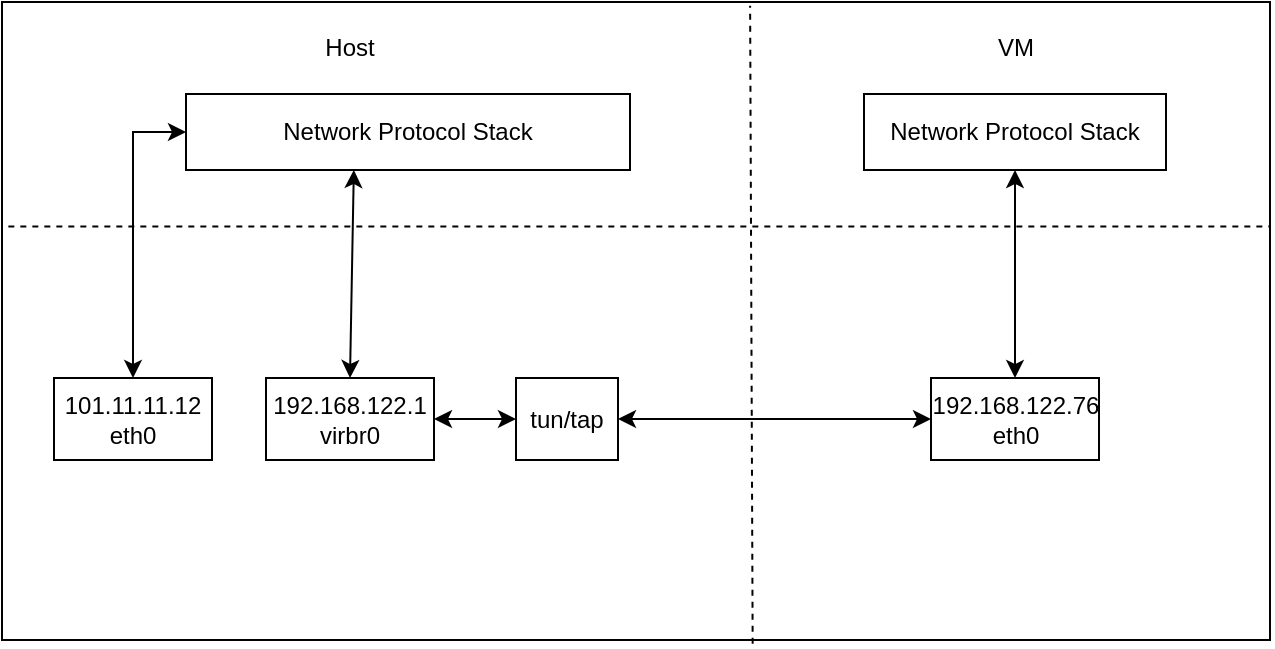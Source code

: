<mxfile version="12.4.6" type="github">
  <diagram id="xQe4lP1Oz_m8u9OLwh5K" name="Page-1">
    <mxGraphModel dx="854" dy="468" grid="0" gridSize="10" guides="1" tooltips="1" connect="1" arrows="1" fold="1" page="1" pageScale="1" pageWidth="827" pageHeight="1169" math="0" shadow="0">
      <root>
        <mxCell id="0"/>
        <mxCell id="1" parent="0"/>
        <mxCell id="ghFIe1kyU3mO4mDkcvSY-1" value="" style="rounded=0;whiteSpace=wrap;html=1;" vertex="1" parent="1">
          <mxGeometry x="136" y="45" width="634" height="319" as="geometry"/>
        </mxCell>
        <mxCell id="ghFIe1kyU3mO4mDkcvSY-21" style="edgeStyle=orthogonalEdgeStyle;rounded=0;orthogonalLoop=1;jettySize=auto;html=1;entryX=0.5;entryY=0;entryDx=0;entryDy=0;exitX=0;exitY=0.5;exitDx=0;exitDy=0;startArrow=classic;startFill=1;" edge="1" parent="1" source="ghFIe1kyU3mO4mDkcvSY-2" target="ghFIe1kyU3mO4mDkcvSY-17">
          <mxGeometry relative="1" as="geometry"/>
        </mxCell>
        <mxCell id="ghFIe1kyU3mO4mDkcvSY-2" value="Network Protocol Stack" style="rounded=0;whiteSpace=wrap;html=1;" vertex="1" parent="1">
          <mxGeometry x="228" y="91" width="222" height="38" as="geometry"/>
        </mxCell>
        <mxCell id="ghFIe1kyU3mO4mDkcvSY-3" value="" style="endArrow=none;dashed=1;html=1;entryX=1;entryY=0.352;entryDx=0;entryDy=0;exitX=0.005;exitY=0.352;exitDx=0;exitDy=0;exitPerimeter=0;entryPerimeter=0;" edge="1" parent="1" source="ghFIe1kyU3mO4mDkcvSY-1" target="ghFIe1kyU3mO4mDkcvSY-1">
          <mxGeometry width="50" height="50" relative="1" as="geometry">
            <mxPoint x="170" y="419" as="sourcePoint"/>
            <mxPoint x="220" y="369" as="targetPoint"/>
          </mxGeometry>
        </mxCell>
        <mxCell id="ghFIe1kyU3mO4mDkcvSY-5" value="192.168.122.1&lt;br&gt;virbr0" style="rounded=0;whiteSpace=wrap;html=1;" vertex="1" parent="1">
          <mxGeometry x="268" y="233" width="84" height="41" as="geometry"/>
        </mxCell>
        <mxCell id="ghFIe1kyU3mO4mDkcvSY-6" value="tun/tap" style="rounded=0;whiteSpace=wrap;html=1;" vertex="1" parent="1">
          <mxGeometry x="393" y="233" width="51" height="41" as="geometry"/>
        </mxCell>
        <mxCell id="ghFIe1kyU3mO4mDkcvSY-9" value="Network Protocol Stack" style="rounded=0;whiteSpace=wrap;html=1;" vertex="1" parent="1">
          <mxGeometry x="567" y="91" width="151" height="38" as="geometry"/>
        </mxCell>
        <mxCell id="ghFIe1kyU3mO4mDkcvSY-10" value="Host" style="text;html=1;strokeColor=none;fillColor=none;align=center;verticalAlign=middle;whiteSpace=wrap;rounded=0;" vertex="1" parent="1">
          <mxGeometry x="290" y="58" width="40" height="20" as="geometry"/>
        </mxCell>
        <mxCell id="ghFIe1kyU3mO4mDkcvSY-11" value="VM" style="text;html=1;strokeColor=none;fillColor=none;align=center;verticalAlign=middle;whiteSpace=wrap;rounded=0;" vertex="1" parent="1">
          <mxGeometry x="622.5" y="58" width="40" height="20" as="geometry"/>
        </mxCell>
        <mxCell id="ghFIe1kyU3mO4mDkcvSY-12" value="192.168.122.76&lt;br&gt;eth0" style="rounded=0;whiteSpace=wrap;html=1;" vertex="1" parent="1">
          <mxGeometry x="600.5" y="233" width="84" height="41" as="geometry"/>
        </mxCell>
        <mxCell id="ghFIe1kyU3mO4mDkcvSY-13" value="" style="endArrow=none;dashed=1;html=1;entryX=0.59;entryY=0.006;entryDx=0;entryDy=0;entryPerimeter=0;exitX=0.592;exitY=1.006;exitDx=0;exitDy=0;exitPerimeter=0;" edge="1" parent="1" source="ghFIe1kyU3mO4mDkcvSY-1" target="ghFIe1kyU3mO4mDkcvSY-1">
          <mxGeometry width="50" height="50" relative="1" as="geometry">
            <mxPoint x="170" y="435" as="sourcePoint"/>
            <mxPoint x="220" y="385" as="targetPoint"/>
          </mxGeometry>
        </mxCell>
        <mxCell id="ghFIe1kyU3mO4mDkcvSY-14" value="" style="endArrow=classic;startArrow=classic;html=1;entryX=0.5;entryY=1;entryDx=0;entryDy=0;exitX=0.5;exitY=0;exitDx=0;exitDy=0;" edge="1" parent="1" source="ghFIe1kyU3mO4mDkcvSY-12" target="ghFIe1kyU3mO4mDkcvSY-9">
          <mxGeometry width="50" height="50" relative="1" as="geometry">
            <mxPoint x="170" y="437" as="sourcePoint"/>
            <mxPoint x="220" y="387" as="targetPoint"/>
          </mxGeometry>
        </mxCell>
        <mxCell id="ghFIe1kyU3mO4mDkcvSY-15" value="" style="endArrow=classic;startArrow=classic;html=1;entryX=0;entryY=0.5;entryDx=0;entryDy=0;exitX=1;exitY=0.5;exitDx=0;exitDy=0;" edge="1" parent="1" source="ghFIe1kyU3mO4mDkcvSY-6" target="ghFIe1kyU3mO4mDkcvSY-12">
          <mxGeometry width="50" height="50" relative="1" as="geometry">
            <mxPoint x="170" y="437" as="sourcePoint"/>
            <mxPoint x="220" y="387" as="targetPoint"/>
          </mxGeometry>
        </mxCell>
        <mxCell id="ghFIe1kyU3mO4mDkcvSY-16" value="" style="endArrow=classic;startArrow=classic;html=1;entryX=0;entryY=0.5;entryDx=0;entryDy=0;exitX=1;exitY=0.5;exitDx=0;exitDy=0;" edge="1" parent="1" source="ghFIe1kyU3mO4mDkcvSY-5" target="ghFIe1kyU3mO4mDkcvSY-6">
          <mxGeometry width="50" height="50" relative="1" as="geometry">
            <mxPoint x="170" y="437" as="sourcePoint"/>
            <mxPoint x="220" y="387" as="targetPoint"/>
          </mxGeometry>
        </mxCell>
        <mxCell id="ghFIe1kyU3mO4mDkcvSY-17" value="101.11.11.12&lt;br&gt;eth0" style="rounded=0;whiteSpace=wrap;html=1;" vertex="1" parent="1">
          <mxGeometry x="162" y="233" width="79" height="41" as="geometry"/>
        </mxCell>
        <mxCell id="ghFIe1kyU3mO4mDkcvSY-19" value="" style="endArrow=classic;startArrow=classic;html=1;exitX=0.5;exitY=0;exitDx=0;exitDy=0;entryX=0.378;entryY=1;entryDx=0;entryDy=0;entryPerimeter=0;" edge="1" parent="1" source="ghFIe1kyU3mO4mDkcvSY-5" target="ghFIe1kyU3mO4mDkcvSY-2">
          <mxGeometry width="50" height="50" relative="1" as="geometry">
            <mxPoint x="136" y="437" as="sourcePoint"/>
            <mxPoint x="314" y="130" as="targetPoint"/>
          </mxGeometry>
        </mxCell>
      </root>
    </mxGraphModel>
  </diagram>
</mxfile>
